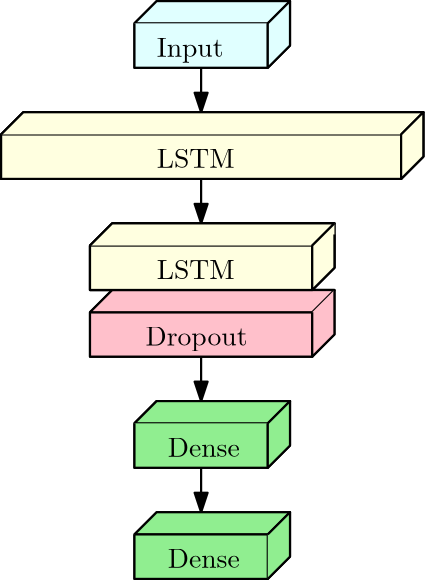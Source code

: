 <?xml version="1.0"?>
<!DOCTYPE ipe SYSTEM "ipe.dtd">
<ipe version="70212" creator="Ipe 7.2.13">
<info created="D:20220811172705" modified="D:20220811174519"/>
<ipestyle name="basic">
<symbol name="arrow/arc(spx)">
<path stroke="sym-stroke" fill="sym-stroke" pen="sym-pen">
0 0 m
-1 0.333 l
-1 -0.333 l
h
</path>
</symbol>
<symbol name="arrow/farc(spx)">
<path stroke="sym-stroke" fill="white" pen="sym-pen">
0 0 m
-1 0.333 l
-1 -0.333 l
h
</path>
</symbol>
<symbol name="arrow/ptarc(spx)">
<path stroke="sym-stroke" fill="sym-stroke" pen="sym-pen">
0 0 m
-1 0.333 l
-0.8 0 l
-1 -0.333 l
h
</path>
</symbol>
<symbol name="arrow/fptarc(spx)">
<path stroke="sym-stroke" fill="white" pen="sym-pen">
0 0 m
-1 0.333 l
-0.8 0 l
-1 -0.333 l
h
</path>
</symbol>
<symbol name="mark/circle(sx)" transformations="translations">
<path fill="sym-stroke">
0.6 0 0 0.6 0 0 e
0.4 0 0 0.4 0 0 e
</path>
</symbol>
<symbol name="mark/disk(sx)" transformations="translations">
<path fill="sym-stroke">
0.6 0 0 0.6 0 0 e
</path>
</symbol>
<symbol name="mark/fdisk(sfx)" transformations="translations">
<group>
<path fill="sym-fill">
0.5 0 0 0.5 0 0 e
</path>
<path fill="sym-stroke" fillrule="eofill">
0.6 0 0 0.6 0 0 e
0.4 0 0 0.4 0 0 e
</path>
</group>
</symbol>
<symbol name="mark/box(sx)" transformations="translations">
<path fill="sym-stroke" fillrule="eofill">
-0.6 -0.6 m
0.6 -0.6 l
0.6 0.6 l
-0.6 0.6 l
h
-0.4 -0.4 m
0.4 -0.4 l
0.4 0.4 l
-0.4 0.4 l
h
</path>
</symbol>
<symbol name="mark/square(sx)" transformations="translations">
<path fill="sym-stroke">
-0.6 -0.6 m
0.6 -0.6 l
0.6 0.6 l
-0.6 0.6 l
h
</path>
</symbol>
<symbol name="mark/fsquare(sfx)" transformations="translations">
<group>
<path fill="sym-fill">
-0.5 -0.5 m
0.5 -0.5 l
0.5 0.5 l
-0.5 0.5 l
h
</path>
<path fill="sym-stroke" fillrule="eofill">
-0.6 -0.6 m
0.6 -0.6 l
0.6 0.6 l
-0.6 0.6 l
h
-0.4 -0.4 m
0.4 -0.4 l
0.4 0.4 l
-0.4 0.4 l
h
</path>
</group>
</symbol>
<symbol name="mark/cross(sx)" transformations="translations">
<group>
<path fill="sym-stroke">
-0.43 -0.57 m
0.57 0.43 l
0.43 0.57 l
-0.57 -0.43 l
h
</path>
<path fill="sym-stroke">
-0.43 0.57 m
0.57 -0.43 l
0.43 -0.57 l
-0.57 0.43 l
h
</path>
</group>
</symbol>
<symbol name="arrow/fnormal(spx)">
<path stroke="sym-stroke" fill="white" pen="sym-pen">
0 0 m
-1 0.333 l
-1 -0.333 l
h
</path>
</symbol>
<symbol name="arrow/pointed(spx)">
<path stroke="sym-stroke" fill="sym-stroke" pen="sym-pen">
0 0 m
-1 0.333 l
-0.8 0 l
-1 -0.333 l
h
</path>
</symbol>
<symbol name="arrow/fpointed(spx)">
<path stroke="sym-stroke" fill="white" pen="sym-pen">
0 0 m
-1 0.333 l
-0.8 0 l
-1 -0.333 l
h
</path>
</symbol>
<symbol name="arrow/linear(spx)">
<path stroke="sym-stroke" pen="sym-pen">
-1 0.333 m
0 0 l
-1 -0.333 l
</path>
</symbol>
<symbol name="arrow/fdouble(spx)">
<path stroke="sym-stroke" fill="white" pen="sym-pen">
0 0 m
-1 0.333 l
-1 -0.333 l
h
-1 0 m
-2 0.333 l
-2 -0.333 l
h
</path>
</symbol>
<symbol name="arrow/double(spx)">
<path stroke="sym-stroke" fill="sym-stroke" pen="sym-pen">
0 0 m
-1 0.333 l
-1 -0.333 l
h
-1 0 m
-2 0.333 l
-2 -0.333 l
h
</path>
</symbol>
<pen name="heavier" value="0.8"/>
<pen name="fat" value="1.2"/>
<pen name="ultrafat" value="2"/>
<symbolsize name="large" value="5"/>
<symbolsize name="small" value="2"/>
<symbolsize name="tiny" value="1.1"/>
<arrowsize name="large" value="10"/>
<arrowsize name="small" value="5"/>
<arrowsize name="tiny" value="3"/>
<color name="red" value="1 0 0"/>
<color name="green" value="0 1 0"/>
<color name="blue" value="0 0 1"/>
<color name="yellow" value="1 1 0"/>
<color name="orange" value="1 0.647 0"/>
<color name="gold" value="1 0.843 0"/>
<color name="purple" value="0.627 0.125 0.941"/>
<color name="gray" value="0.745"/>
<color name="brown" value="0.647 0.165 0.165"/>
<color name="navy" value="0 0 0.502"/>
<color name="pink" value="1 0.753 0.796"/>
<color name="seagreen" value="0.18 0.545 0.341"/>
<color name="turquoise" value="0.251 0.878 0.816"/>
<color name="violet" value="0.933 0.51 0.933"/>
<color name="darkblue" value="0 0 0.545"/>
<color name="darkcyan" value="0 0.545 0.545"/>
<color name="darkgray" value="0.663"/>
<color name="darkgreen" value="0 0.392 0"/>
<color name="darkmagenta" value="0.545 0 0.545"/>
<color name="darkorange" value="1 0.549 0"/>
<color name="darkred" value="0.545 0 0"/>
<color name="lightblue" value="0.678 0.847 0.902"/>
<color name="lightcyan" value="0.878 1 1"/>
<color name="lightgray" value="0.827"/>
<color name="lightgreen" value="0.565 0.933 0.565"/>
<color name="lightyellow" value="1 1 0.878"/>
<dashstyle name="dashed" value="[4] 0"/>
<dashstyle name="dotted" value="[1 3] 0"/>
<dashstyle name="dash dotted" value="[4 2 1 2] 0"/>
<dashstyle name="dash dot dotted" value="[4 2 1 2 1 2] 0"/>
<textsize name="large" value="\large"/>
<textsize name="Large" value="\Large"/>
<textsize name="LARGE" value="\LARGE"/>
<textsize name="huge" value="\huge"/>
<textsize name="Huge" value="\Huge"/>
<textsize name="small" value="\small"/>
<textsize name="footnote" value="\footnotesize"/>
<textsize name="tiny" value="\tiny"/>
<textstyle name="center" begin="\begin{center}" end="\end{center}"/>
<textstyle name="itemize" begin="\begin{itemize}" end="\end{itemize}"/>
<textstyle name="item" begin="\begin{itemize}\item{}" end="\end{itemize}"/>
<gridsize name="4 pts" value="4"/>
<gridsize name="8 pts (~3 mm)" value="8"/>
<gridsize name="16 pts (~6 mm)" value="16"/>
<gridsize name="32 pts (~12 mm)" value="32"/>
<gridsize name="10 pts (~3.5 mm)" value="10"/>
<gridsize name="20 pts (~7 mm)" value="20"/>
<gridsize name="14 pts (~5 mm)" value="14"/>
<gridsize name="28 pts (~10 mm)" value="28"/>
<gridsize name="56 pts (~20 mm)" value="56"/>
<anglesize name="90 deg" value="90"/>
<anglesize name="60 deg" value="60"/>
<anglesize name="45 deg" value="45"/>
<anglesize name="30 deg" value="30"/>
<anglesize name="22.5 deg" value="22.5"/>
<opacity name="10%" value="0.1"/>
<opacity name="30%" value="0.3"/>
<opacity name="50%" value="0.5"/>
<opacity name="75%" value="0.75"/>
<tiling name="falling" angle="-60" step="4" width="1"/>
<tiling name="rising" angle="30" step="4" width="1"/>
</ipestyle>
<page>
<layer name="alpha"/>
<layer name="beta"/>
<view layers="alpha beta" active="alpha"/>
<path layer="beta" matrix="1 0 0 1 0 8" stroke="black" pen="heavier">
112 816 m
112 800 l
160 800 l
160 816 l
h
</path>
<path matrix="1 0 0 1 0 -176" stroke="black" pen="heavier">
112 816 m
112 800 l
160 800 l
160 816 l
h
</path>
<path matrix="1 0 0 1 0 -136" stroke="black" pen="heavier">
112 816 m
112 800 l
160 800 l
160 816 l
h
</path>
<path matrix="1.66667 0 0 1 -90.6667 -96" stroke="black" pen="heavier">
112 816 m
112 800 l
160 800 l
160 816 l
h
</path>
<path matrix="1.66667 0 0 1 -90.6667 -72" stroke="black" pen="heavier">
112 816 m
112 800 l
160 800 l
160 816 l
h
</path>
<path matrix="3 0 0 1 -272 -32" stroke="black" pen="heavier">
112 816 m
112 800 l
160 800 l
160 816 l
h
</path>
<path stroke="black" pen="heavier">
112 824 m
120 832 l
168 832 l
168 816 l
160 808 l
</path>
<path stroke="black" pen="heavier">
208 768 m
216 776 l
216 792 l
72 792 l
64 784 l
</path>
<path stroke="black" pen="heavier">
176 728 m
184 736 l
184 752 l
104 752 l
96 744 l
</path>
<path stroke="black" pen="heavier">
96 720 m
104 728 l
184 728 l
184 712 l
176 704 l
</path>
<path stroke="black" pen="heavier">
176 720 m
184 728 l
</path>
<path stroke="black" pen="heavier">
176 744 m
184 752 l
</path>
<path stroke="black" pen="heavier">
208 784 m
216 792 l
</path>
<path stroke="black" pen="heavier">
160 824 m
168 832 l
</path>
<path stroke="black" pen="heavier">
112 680 m
120 688 l
168 688 l
168 672 l
160 664 l
</path>
<path stroke="black" pen="heavier">
112 640 m
120 648 l
168 648 l
168 632 l
160 624 l
</path>
<path stroke="black" pen="heavier">
160 640 m
168 648 l
</path>
<path stroke="black" pen="heavier">
160 680 m
168 688 l
</path>
<path stroke="black" fill="lightcyan" pen="heavier" arrow="normal/normal">
136 808 m
136 792 l
</path>
<path stroke="black" fill="lightcyan" pen="heavier" arrow="normal/normal">
136 768 m
136 752 l
</path>
<path stroke="black" fill="lightcyan" pen="heavier" arrow="normal/normal">
136 704 m
136 688 l
</path>
<path stroke="black" fill="lightcyan" pen="heavier" arrow="normal/normal">
136 664 m
136 648 l
</path>
<path stroke="black" fill="lightcyan" pen="heavier">
112 824 m
120 832 l
168 832 l
160 824 l
112 824 l
</path>
<path stroke="black" fill="lightcyan" pen="heavier">
112 824 m
112 808 l
160 808 l
160 824 l
</path>
<path stroke="black" fill="lightcyan" pen="heavier">
160 808 m
168 816 l
168 832 l
160 824 l
160 808 l
</path>
<path stroke="black" fill="yellow" pen="heavier">
64 784 m
208 784 l
208 768 l
64 768 l
64 784 l
</path>
<path stroke="black" fill="yellow" pen="heavier">
64 784 m
72 792 l
216 792 l
208 784 l
</path>
<path stroke="black" fill="yellow" pen="heavier">
208 784 m
208 768 l
216 776 l
216 792 l
216 792 l
</path>
<path stroke="black" fill="yellow" pen="heavier">
96 744 m
96 728 l
176 728 l
176 744 l
96 744 l
</path>
<path stroke="black" fill="yellow" pen="heavier">
96 744 m
104 752 l
184 752 l
176 744 l
96 744 l
</path>
<path stroke="black" fill="yellow" pen="heavier">
176 744 m
176 728 l
184 736 l
184 752 l
</path>
<path stroke="black" fill="pink" pen="heavier">
96 720 m
96 704 l
176 704 l
176 720 l
96 720 l
</path>
<path stroke="black" fill="pink" pen="heavier">
96 720 m
104 728 l
184 728 l
176 720 l
96 720 l
</path>
<path stroke="black" fill="pink" pen="heavier">
176 720 m
176 704 l
184 712 l
184 728 l
</path>
<path stroke="black" fill="lightgreen" pen="heavier">
112 680 m
120 688 l
168 688 l
160 680 l
116 680 l
</path>
<path stroke="black" fill="lightgreen" pen="heavier">
112 680 m
160 680 l
168 688 l
120 688 l
112 680 l
</path>
<path stroke="black" fill="lightgreen" pen="heavier">
112 680 m
112 664 l
160 664 l
160 680 l
</path>
<path stroke="black" fill="lightgreen" pen="heavier">
160 680 m
160 680 l
168 688 l
168 672 l
160 664 l
160 680 l
</path>
<path stroke="black" fill="lightgreen" pen="heavier">
112 640 m
120 648 l
168 648 l
160 640 l
112 640 l
</path>
<path stroke="black" fill="lightgreen" pen="heavier">
112 640 m
112 624 l
160 624 l
160 640 l
112 640 l
</path>
<path stroke="black" fill="lightgreen" pen="heavier">
160 624 m
168 632 l
168 648 l
160 640 l
</path>
<path stroke="black" fill="lightyellow" pen="heavier">
64 784 m
64 768 l
208 768 l
208 784 l
64 784 l
</path>
<path stroke="black" fill="lightyellow" pen="heavier">
64 784 m
72 792 l
216 792 l
208 784 l
208 784 l
</path>
<path stroke="black" fill="lightyellow" pen="heavier">
216 788 m
216 776 l
208 768 l
208 784 l
216 792 l
216 788 l
</path>
<path stroke="black" fill="lightyellow" pen="heavier">
96 744 m
96 728 l
176 728 l
176 744 l
96 744 l
</path>
<path stroke="black" fill="lightyellow" pen="heavier">
96 744 m
104 752 l
184 752 l
176 744 l
</path>
<path stroke="black" fill="lightyellow" pen="heavier">
184 748 m
184 736 l
176 728 l
176 744 l
184 752 l
</path>
<text layer="alpha" matrix="1 0 0 1 0 -4" transformations="translations" pos="120 816" stroke="black" type="label" width="24.076" height="6.815" depth="1.93" valign="baseline">Input</text>
<text matrix="1 0 0 1 0 -4" transformations="translations" pos="120 776" stroke="black" type="label" width="28.089" height="6.808" depth="0" valign="baseline">LSTM</text>
<text matrix="1 0 0 1 0 -4" transformations="translations" pos="120 736" stroke="black" type="label" width="28.089" height="6.808" depth="0" valign="baseline">LSTM</text>
<text matrix="1 0 0 1 4 0" transformations="translations" pos="112 708" stroke="black" type="label" width="36.696" height="6.815" depth="1.93" valign="baseline">Dropout</text>
<text matrix="1 0 0 1 4 0" transformations="translations" pos="120 668" stroke="black" type="label" width="25.931" height="6.808" depth="0" valign="baseline">Dense</text>
<text matrix="1 0 0 1 0 -4" transformations="translations" pos="124 632" stroke="black" type="label" width="25.931" height="6.808" depth="0" valign="baseline">Dense</text>
</page>
</ipe>
